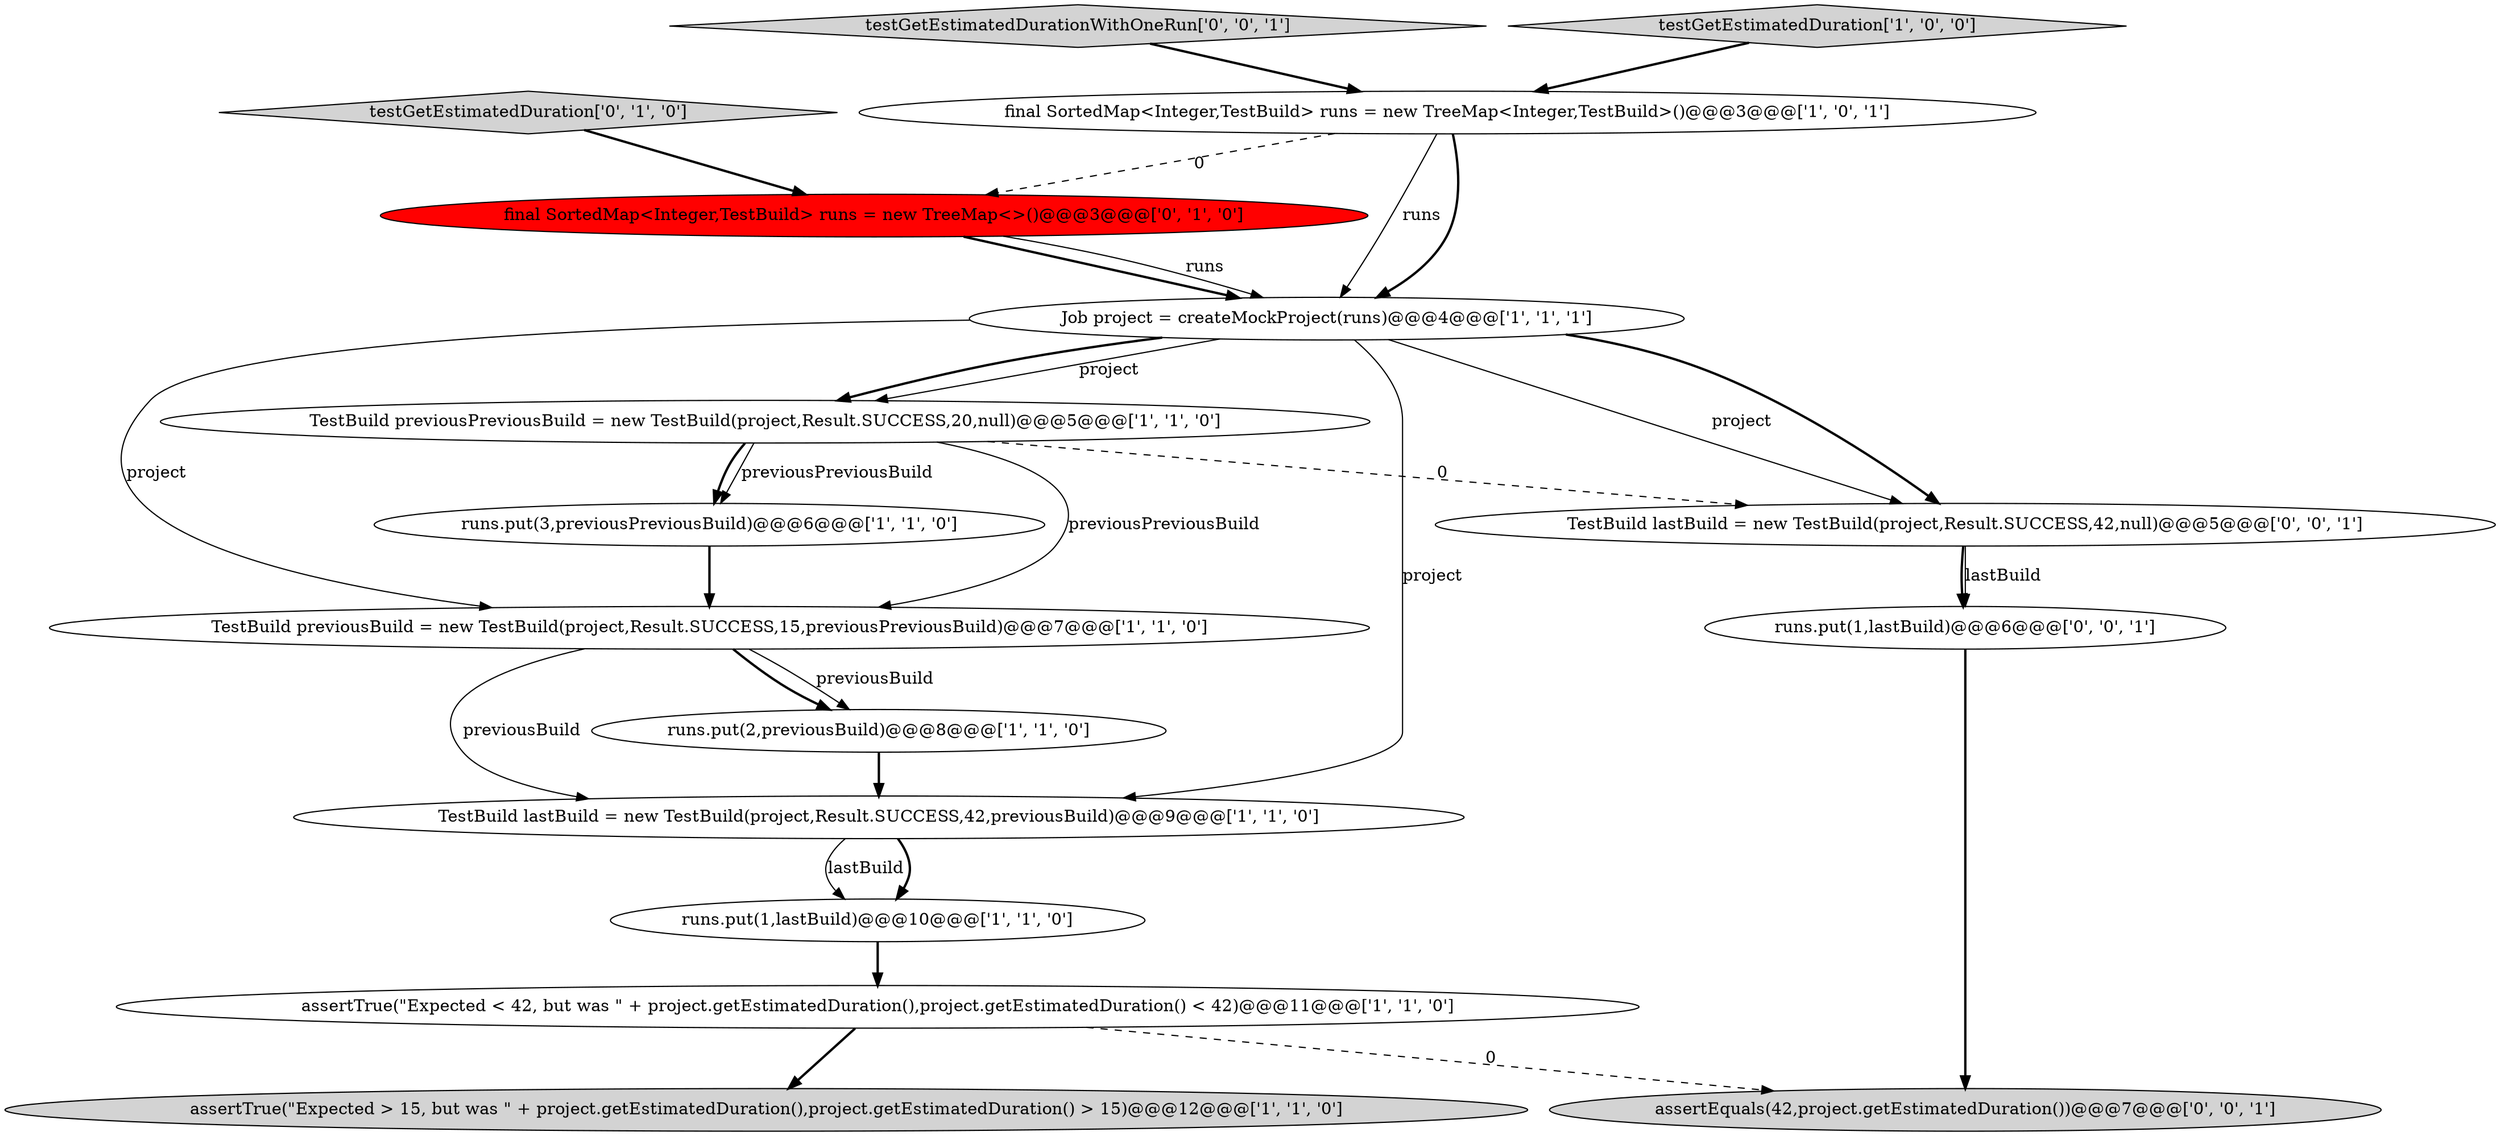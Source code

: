digraph {
9 [style = filled, label = "assertTrue(\"Expected < 42, but was \" + project.getEstimatedDuration(),project.getEstimatedDuration() < 42)@@@11@@@['1', '1', '0']", fillcolor = white, shape = ellipse image = "AAA0AAABBB1BBB"];
7 [style = filled, label = "TestBuild lastBuild = new TestBuild(project,Result.SUCCESS,42,previousBuild)@@@9@@@['1', '1', '0']", fillcolor = white, shape = ellipse image = "AAA0AAABBB1BBB"];
15 [style = filled, label = "testGetEstimatedDurationWithOneRun['0', '0', '1']", fillcolor = lightgray, shape = diamond image = "AAA0AAABBB3BBB"];
0 [style = filled, label = "TestBuild previousPreviousBuild = new TestBuild(project,Result.SUCCESS,20,null)@@@5@@@['1', '1', '0']", fillcolor = white, shape = ellipse image = "AAA0AAABBB1BBB"];
12 [style = filled, label = "testGetEstimatedDuration['0', '1', '0']", fillcolor = lightgray, shape = diamond image = "AAA0AAABBB2BBB"];
14 [style = filled, label = "assertEquals(42,project.getEstimatedDuration())@@@7@@@['0', '0', '1']", fillcolor = lightgray, shape = ellipse image = "AAA0AAABBB3BBB"];
10 [style = filled, label = "runs.put(3,previousPreviousBuild)@@@6@@@['1', '1', '0']", fillcolor = white, shape = ellipse image = "AAA0AAABBB1BBB"];
11 [style = filled, label = "final SortedMap<Integer,TestBuild> runs = new TreeMap<>()@@@3@@@['0', '1', '0']", fillcolor = red, shape = ellipse image = "AAA1AAABBB2BBB"];
3 [style = filled, label = "runs.put(1,lastBuild)@@@10@@@['1', '1', '0']", fillcolor = white, shape = ellipse image = "AAA0AAABBB1BBB"];
4 [style = filled, label = "Job project = createMockProject(runs)@@@4@@@['1', '1', '1']", fillcolor = white, shape = ellipse image = "AAA0AAABBB1BBB"];
6 [style = filled, label = "testGetEstimatedDuration['1', '0', '0']", fillcolor = lightgray, shape = diamond image = "AAA0AAABBB1BBB"];
5 [style = filled, label = "TestBuild previousBuild = new TestBuild(project,Result.SUCCESS,15,previousPreviousBuild)@@@7@@@['1', '1', '0']", fillcolor = white, shape = ellipse image = "AAA0AAABBB1BBB"];
13 [style = filled, label = "TestBuild lastBuild = new TestBuild(project,Result.SUCCESS,42,null)@@@5@@@['0', '0', '1']", fillcolor = white, shape = ellipse image = "AAA0AAABBB3BBB"];
16 [style = filled, label = "runs.put(1,lastBuild)@@@6@@@['0', '0', '1']", fillcolor = white, shape = ellipse image = "AAA0AAABBB3BBB"];
8 [style = filled, label = "final SortedMap<Integer,TestBuild> runs = new TreeMap<Integer,TestBuild>()@@@3@@@['1', '0', '1']", fillcolor = white, shape = ellipse image = "AAA0AAABBB1BBB"];
1 [style = filled, label = "assertTrue(\"Expected > 15, but was \" + project.getEstimatedDuration(),project.getEstimatedDuration() > 15)@@@12@@@['1', '1', '0']", fillcolor = lightgray, shape = ellipse image = "AAA0AAABBB1BBB"];
2 [style = filled, label = "runs.put(2,previousBuild)@@@8@@@['1', '1', '0']", fillcolor = white, shape = ellipse image = "AAA0AAABBB1BBB"];
4->5 [style = solid, label="project"];
11->4 [style = bold, label=""];
4->13 [style = bold, label=""];
12->11 [style = bold, label=""];
4->0 [style = solid, label="project"];
0->5 [style = solid, label="previousPreviousBuild"];
13->16 [style = bold, label=""];
7->3 [style = bold, label=""];
5->7 [style = solid, label="previousBuild"];
4->0 [style = bold, label=""];
4->7 [style = solid, label="project"];
3->9 [style = bold, label=""];
0->10 [style = solid, label="previousPreviousBuild"];
0->10 [style = bold, label=""];
5->2 [style = bold, label=""];
9->14 [style = dashed, label="0"];
10->5 [style = bold, label=""];
4->13 [style = solid, label="project"];
0->13 [style = dashed, label="0"];
6->8 [style = bold, label=""];
5->2 [style = solid, label="previousBuild"];
11->4 [style = solid, label="runs"];
16->14 [style = bold, label=""];
7->3 [style = solid, label="lastBuild"];
8->4 [style = solid, label="runs"];
8->4 [style = bold, label=""];
2->7 [style = bold, label=""];
8->11 [style = dashed, label="0"];
9->1 [style = bold, label=""];
15->8 [style = bold, label=""];
13->16 [style = solid, label="lastBuild"];
}

